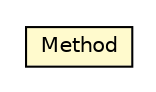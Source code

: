 #!/usr/local/bin/dot
#
# Class diagram 
# Generated by UMLGraph version R5_6-24-gf6e263 (http://www.umlgraph.org/)
#

digraph G {
	edge [fontname="Helvetica",fontsize=10,labelfontname="Helvetica",labelfontsize=10];
	node [fontname="Helvetica",fontsize=10,shape=plaintext];
	nodesep=0.25;
	ranksep=0.5;
	rankdir=LR;
	// com.google.gwt.http.client.RequestBuilder.Method
	c3282 [label=<<table title="com.google.gwt.http.client.RequestBuilder.Method" border="0" cellborder="1" cellspacing="0" cellpadding="2" port="p" bgcolor="lemonChiffon" href="./RequestBuilder.Method.html">
		<tr><td><table border="0" cellspacing="0" cellpadding="1">
<tr><td align="center" balign="center"> Method </td></tr>
		</table></td></tr>
		</table>>, URL="./RequestBuilder.Method.html", fontname="Helvetica", fontcolor="black", fontsize=10.0];
}

